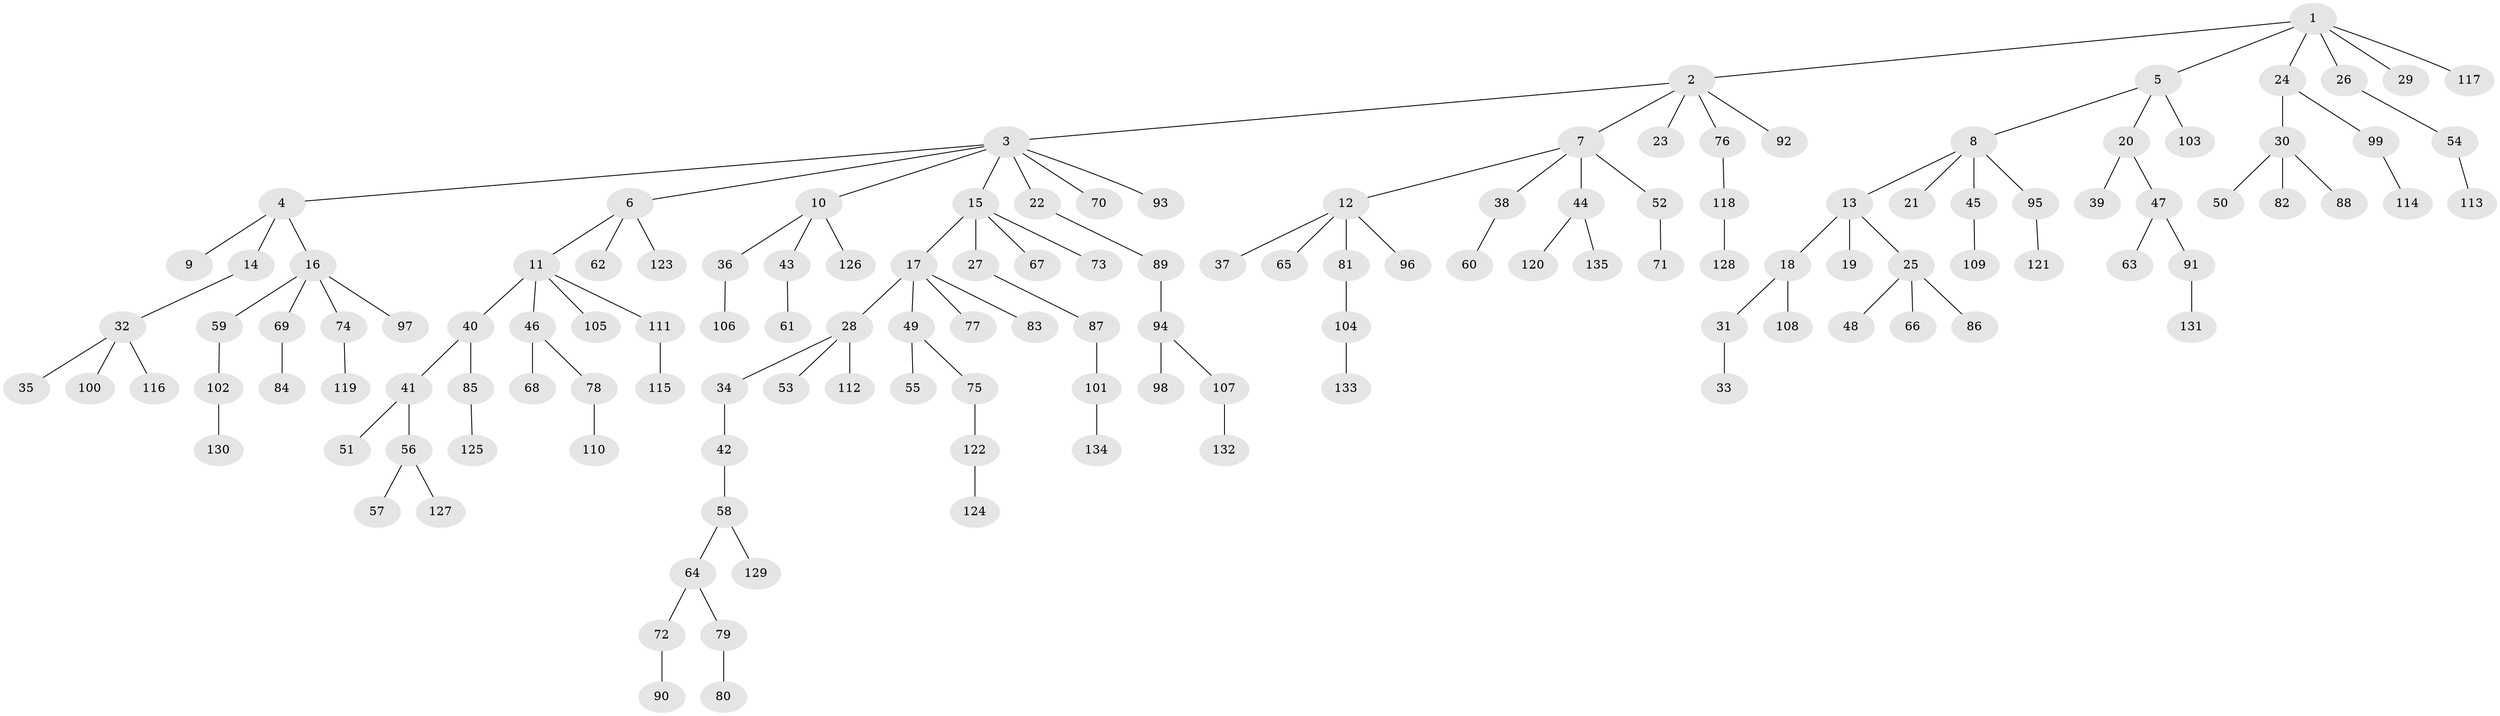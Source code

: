 // Generated by graph-tools (version 1.1) at 2025/15/03/09/25 04:15:42]
// undirected, 135 vertices, 134 edges
graph export_dot {
graph [start="1"]
  node [color=gray90,style=filled];
  1;
  2;
  3;
  4;
  5;
  6;
  7;
  8;
  9;
  10;
  11;
  12;
  13;
  14;
  15;
  16;
  17;
  18;
  19;
  20;
  21;
  22;
  23;
  24;
  25;
  26;
  27;
  28;
  29;
  30;
  31;
  32;
  33;
  34;
  35;
  36;
  37;
  38;
  39;
  40;
  41;
  42;
  43;
  44;
  45;
  46;
  47;
  48;
  49;
  50;
  51;
  52;
  53;
  54;
  55;
  56;
  57;
  58;
  59;
  60;
  61;
  62;
  63;
  64;
  65;
  66;
  67;
  68;
  69;
  70;
  71;
  72;
  73;
  74;
  75;
  76;
  77;
  78;
  79;
  80;
  81;
  82;
  83;
  84;
  85;
  86;
  87;
  88;
  89;
  90;
  91;
  92;
  93;
  94;
  95;
  96;
  97;
  98;
  99;
  100;
  101;
  102;
  103;
  104;
  105;
  106;
  107;
  108;
  109;
  110;
  111;
  112;
  113;
  114;
  115;
  116;
  117;
  118;
  119;
  120;
  121;
  122;
  123;
  124;
  125;
  126;
  127;
  128;
  129;
  130;
  131;
  132;
  133;
  134;
  135;
  1 -- 2;
  1 -- 5;
  1 -- 24;
  1 -- 26;
  1 -- 29;
  1 -- 117;
  2 -- 3;
  2 -- 7;
  2 -- 23;
  2 -- 76;
  2 -- 92;
  3 -- 4;
  3 -- 6;
  3 -- 10;
  3 -- 15;
  3 -- 22;
  3 -- 70;
  3 -- 93;
  4 -- 9;
  4 -- 14;
  4 -- 16;
  5 -- 8;
  5 -- 20;
  5 -- 103;
  6 -- 11;
  6 -- 62;
  6 -- 123;
  7 -- 12;
  7 -- 38;
  7 -- 44;
  7 -- 52;
  8 -- 13;
  8 -- 21;
  8 -- 45;
  8 -- 95;
  10 -- 36;
  10 -- 43;
  10 -- 126;
  11 -- 40;
  11 -- 46;
  11 -- 105;
  11 -- 111;
  12 -- 37;
  12 -- 65;
  12 -- 81;
  12 -- 96;
  13 -- 18;
  13 -- 19;
  13 -- 25;
  14 -- 32;
  15 -- 17;
  15 -- 27;
  15 -- 67;
  15 -- 73;
  16 -- 59;
  16 -- 69;
  16 -- 74;
  16 -- 97;
  17 -- 28;
  17 -- 49;
  17 -- 77;
  17 -- 83;
  18 -- 31;
  18 -- 108;
  20 -- 39;
  20 -- 47;
  22 -- 89;
  24 -- 30;
  24 -- 99;
  25 -- 48;
  25 -- 66;
  25 -- 86;
  26 -- 54;
  27 -- 87;
  28 -- 34;
  28 -- 53;
  28 -- 112;
  30 -- 50;
  30 -- 82;
  30 -- 88;
  31 -- 33;
  32 -- 35;
  32 -- 100;
  32 -- 116;
  34 -- 42;
  36 -- 106;
  38 -- 60;
  40 -- 41;
  40 -- 85;
  41 -- 51;
  41 -- 56;
  42 -- 58;
  43 -- 61;
  44 -- 120;
  44 -- 135;
  45 -- 109;
  46 -- 68;
  46 -- 78;
  47 -- 63;
  47 -- 91;
  49 -- 55;
  49 -- 75;
  52 -- 71;
  54 -- 113;
  56 -- 57;
  56 -- 127;
  58 -- 64;
  58 -- 129;
  59 -- 102;
  64 -- 72;
  64 -- 79;
  69 -- 84;
  72 -- 90;
  74 -- 119;
  75 -- 122;
  76 -- 118;
  78 -- 110;
  79 -- 80;
  81 -- 104;
  85 -- 125;
  87 -- 101;
  89 -- 94;
  91 -- 131;
  94 -- 98;
  94 -- 107;
  95 -- 121;
  99 -- 114;
  101 -- 134;
  102 -- 130;
  104 -- 133;
  107 -- 132;
  111 -- 115;
  118 -- 128;
  122 -- 124;
}
